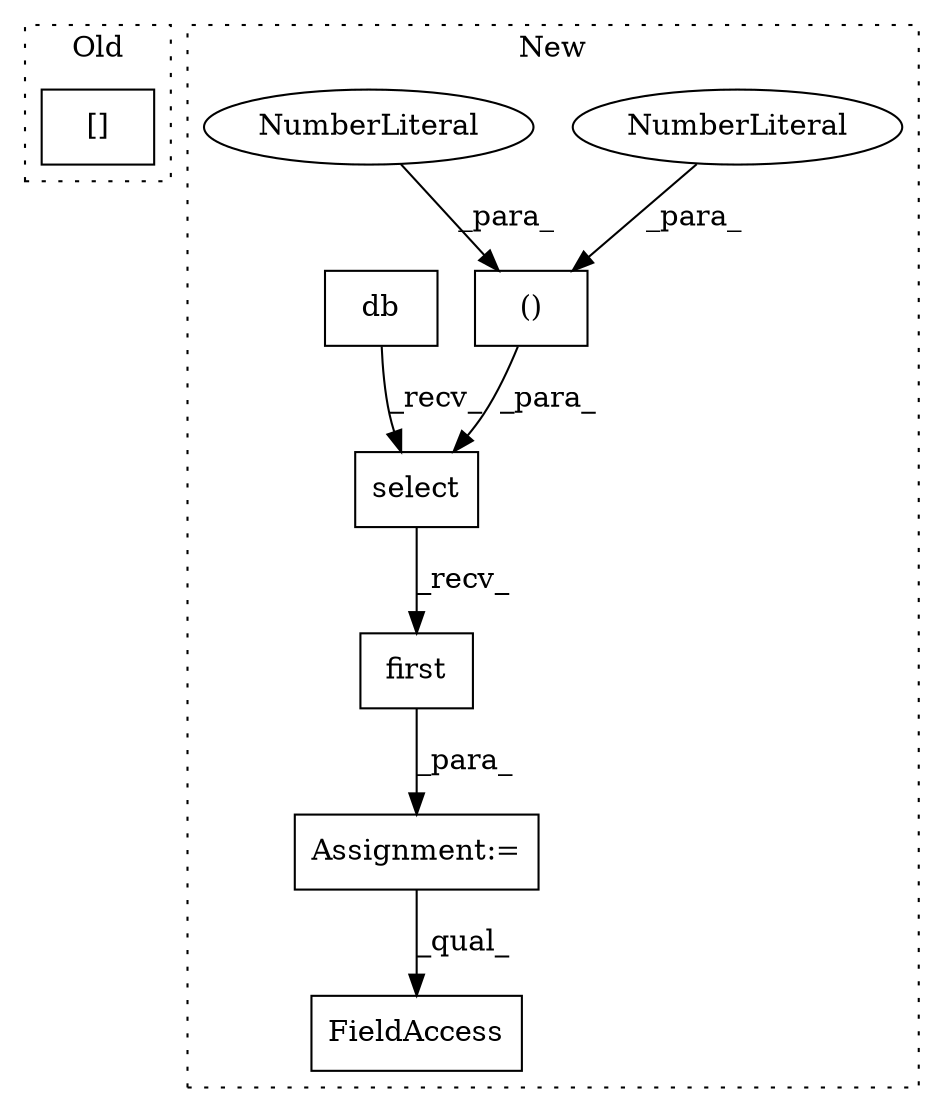 digraph G {
subgraph cluster0 {
1 [label="[]" a="2" s="5583,5619" l="11,1" shape="box"];
label = "Old";
style="dotted";
}
subgraph cluster1 {
2 [label="first" a="32" s="5430" l="7" shape="box"];
3 [label="Assignment:=" a="7" s="5349" l="1" shape="box"];
4 [label="FieldAccess" a="22" s="5450" l="17" shape="box"];
5 [label="()" a="106" s="5412" l="15" shape="box"];
6 [label="select" a="32" s="5385,5427" l="7,2" shape="box"];
7 [label="NumberLiteral" a="34" s="5412" l="1" shape="ellipse"];
8 [label="NumberLiteral" a="34" s="5426" l="1" shape="ellipse"];
9 [label="db" a="32" s="5350,5383" l="3,1" shape="box"];
label = "New";
style="dotted";
}
2 -> 3 [label="_para_"];
3 -> 4 [label="_qual_"];
5 -> 6 [label="_para_"];
6 -> 2 [label="_recv_"];
7 -> 5 [label="_para_"];
8 -> 5 [label="_para_"];
9 -> 6 [label="_recv_"];
}